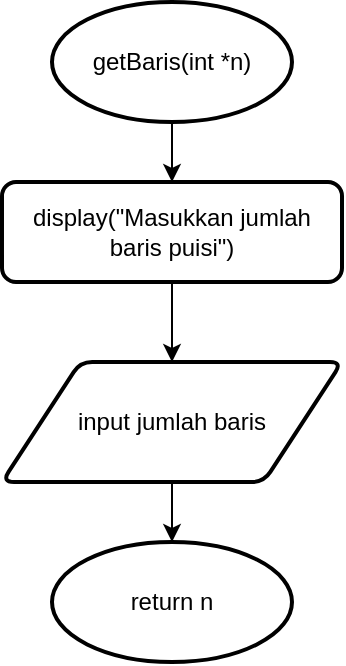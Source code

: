 <mxfile version="23.1.5" type="device">
  <diagram name="Page-1" id="pIJavBY0yzTweW4xneVl">
    <mxGraphModel dx="-130" dy="463" grid="1" gridSize="10" guides="1" tooltips="1" connect="1" arrows="1" fold="1" page="1" pageScale="1" pageWidth="850" pageHeight="1100" math="0" shadow="0">
      <root>
        <mxCell id="0" />
        <mxCell id="1" parent="0" />
        <mxCell id="dBdyuKx9wnMH7rO0jvBw-35" style="edgeStyle=orthogonalEdgeStyle;rounded=0;orthogonalLoop=1;jettySize=auto;html=1;exitX=0.5;exitY=1;exitDx=0;exitDy=0;exitPerimeter=0;" parent="1" source="dBdyuKx9wnMH7rO0jvBw-1" target="dBdyuKx9wnMH7rO0jvBw-34" edge="1">
          <mxGeometry relative="1" as="geometry" />
        </mxCell>
        <mxCell id="dBdyuKx9wnMH7rO0jvBw-1" value="getBaris(int *n)" style="strokeWidth=2;html=1;shape=mxgraph.flowchart.start_1;whiteSpace=wrap;" parent="1" vertex="1">
          <mxGeometry x="1215" y="10" width="120" height="60" as="geometry" />
        </mxCell>
        <mxCell id="VPQM44rSCXUB25WVkZ3f-2" style="edgeStyle=orthogonalEdgeStyle;rounded=0;orthogonalLoop=1;jettySize=auto;html=1;exitX=0.5;exitY=1;exitDx=0;exitDy=0;entryX=0.5;entryY=0;entryDx=0;entryDy=0;" parent="1" source="dBdyuKx9wnMH7rO0jvBw-34" target="hfmIJmDxISXXg1UH69nK-2" edge="1">
          <mxGeometry relative="1" as="geometry">
            <mxPoint x="1275" y="180" as="targetPoint" />
          </mxGeometry>
        </mxCell>
        <mxCell id="dBdyuKx9wnMH7rO0jvBw-34" value="display(&quot;Masukkan jumlah baris puisi&quot;)" style="rounded=1;whiteSpace=wrap;html=1;absoluteArcSize=1;arcSize=14;strokeWidth=2;" parent="1" vertex="1">
          <mxGeometry x="1190" y="100" width="170" height="50" as="geometry" />
        </mxCell>
        <mxCell id="VPQM44rSCXUB25WVkZ3f-20" value="return n" style="strokeWidth=2;html=1;shape=mxgraph.flowchart.start_1;whiteSpace=wrap;" parent="1" vertex="1">
          <mxGeometry x="1215" y="280" width="120" height="60" as="geometry" />
        </mxCell>
        <mxCell id="hfmIJmDxISXXg1UH69nK-2" value="input jumlah baris" style="shape=parallelogram;html=1;strokeWidth=2;perimeter=parallelogramPerimeter;whiteSpace=wrap;rounded=1;arcSize=12;size=0.23;" vertex="1" parent="1">
          <mxGeometry x="1190" y="190" width="170" height="60" as="geometry" />
        </mxCell>
        <mxCell id="hfmIJmDxISXXg1UH69nK-3" style="edgeStyle=orthogonalEdgeStyle;rounded=0;orthogonalLoop=1;jettySize=auto;html=1;exitX=0.5;exitY=1;exitDx=0;exitDy=0;entryX=0.5;entryY=0;entryDx=0;entryDy=0;entryPerimeter=0;" edge="1" parent="1" source="hfmIJmDxISXXg1UH69nK-2" target="VPQM44rSCXUB25WVkZ3f-20">
          <mxGeometry relative="1" as="geometry" />
        </mxCell>
      </root>
    </mxGraphModel>
  </diagram>
</mxfile>
